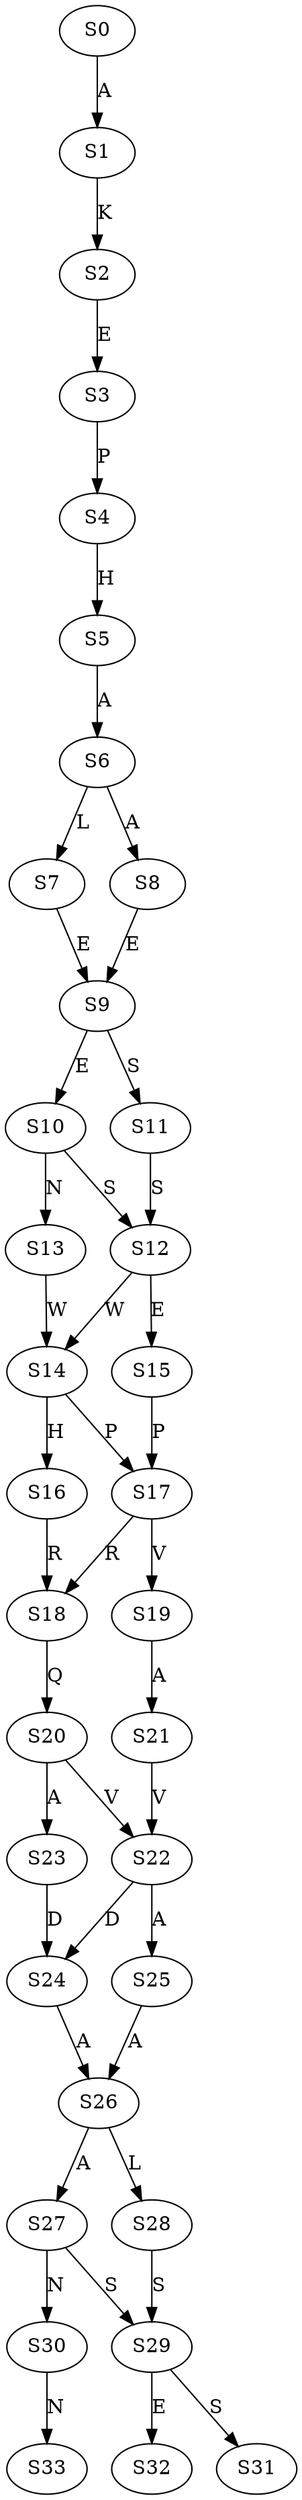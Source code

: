 strict digraph  {
	S0 -> S1 [ label = A ];
	S1 -> S2 [ label = K ];
	S2 -> S3 [ label = E ];
	S3 -> S4 [ label = P ];
	S4 -> S5 [ label = H ];
	S5 -> S6 [ label = A ];
	S6 -> S7 [ label = L ];
	S6 -> S8 [ label = A ];
	S7 -> S9 [ label = E ];
	S8 -> S9 [ label = E ];
	S9 -> S10 [ label = E ];
	S9 -> S11 [ label = S ];
	S10 -> S12 [ label = S ];
	S10 -> S13 [ label = N ];
	S11 -> S12 [ label = S ];
	S12 -> S14 [ label = W ];
	S12 -> S15 [ label = E ];
	S13 -> S14 [ label = W ];
	S14 -> S16 [ label = H ];
	S14 -> S17 [ label = P ];
	S15 -> S17 [ label = P ];
	S16 -> S18 [ label = R ];
	S17 -> S19 [ label = V ];
	S17 -> S18 [ label = R ];
	S18 -> S20 [ label = Q ];
	S19 -> S21 [ label = A ];
	S20 -> S22 [ label = V ];
	S20 -> S23 [ label = A ];
	S21 -> S22 [ label = V ];
	S22 -> S24 [ label = D ];
	S22 -> S25 [ label = A ];
	S23 -> S24 [ label = D ];
	S24 -> S26 [ label = A ];
	S25 -> S26 [ label = A ];
	S26 -> S27 [ label = A ];
	S26 -> S28 [ label = L ];
	S27 -> S29 [ label = S ];
	S27 -> S30 [ label = N ];
	S28 -> S29 [ label = S ];
	S29 -> S31 [ label = S ];
	S29 -> S32 [ label = E ];
	S30 -> S33 [ label = N ];
}
